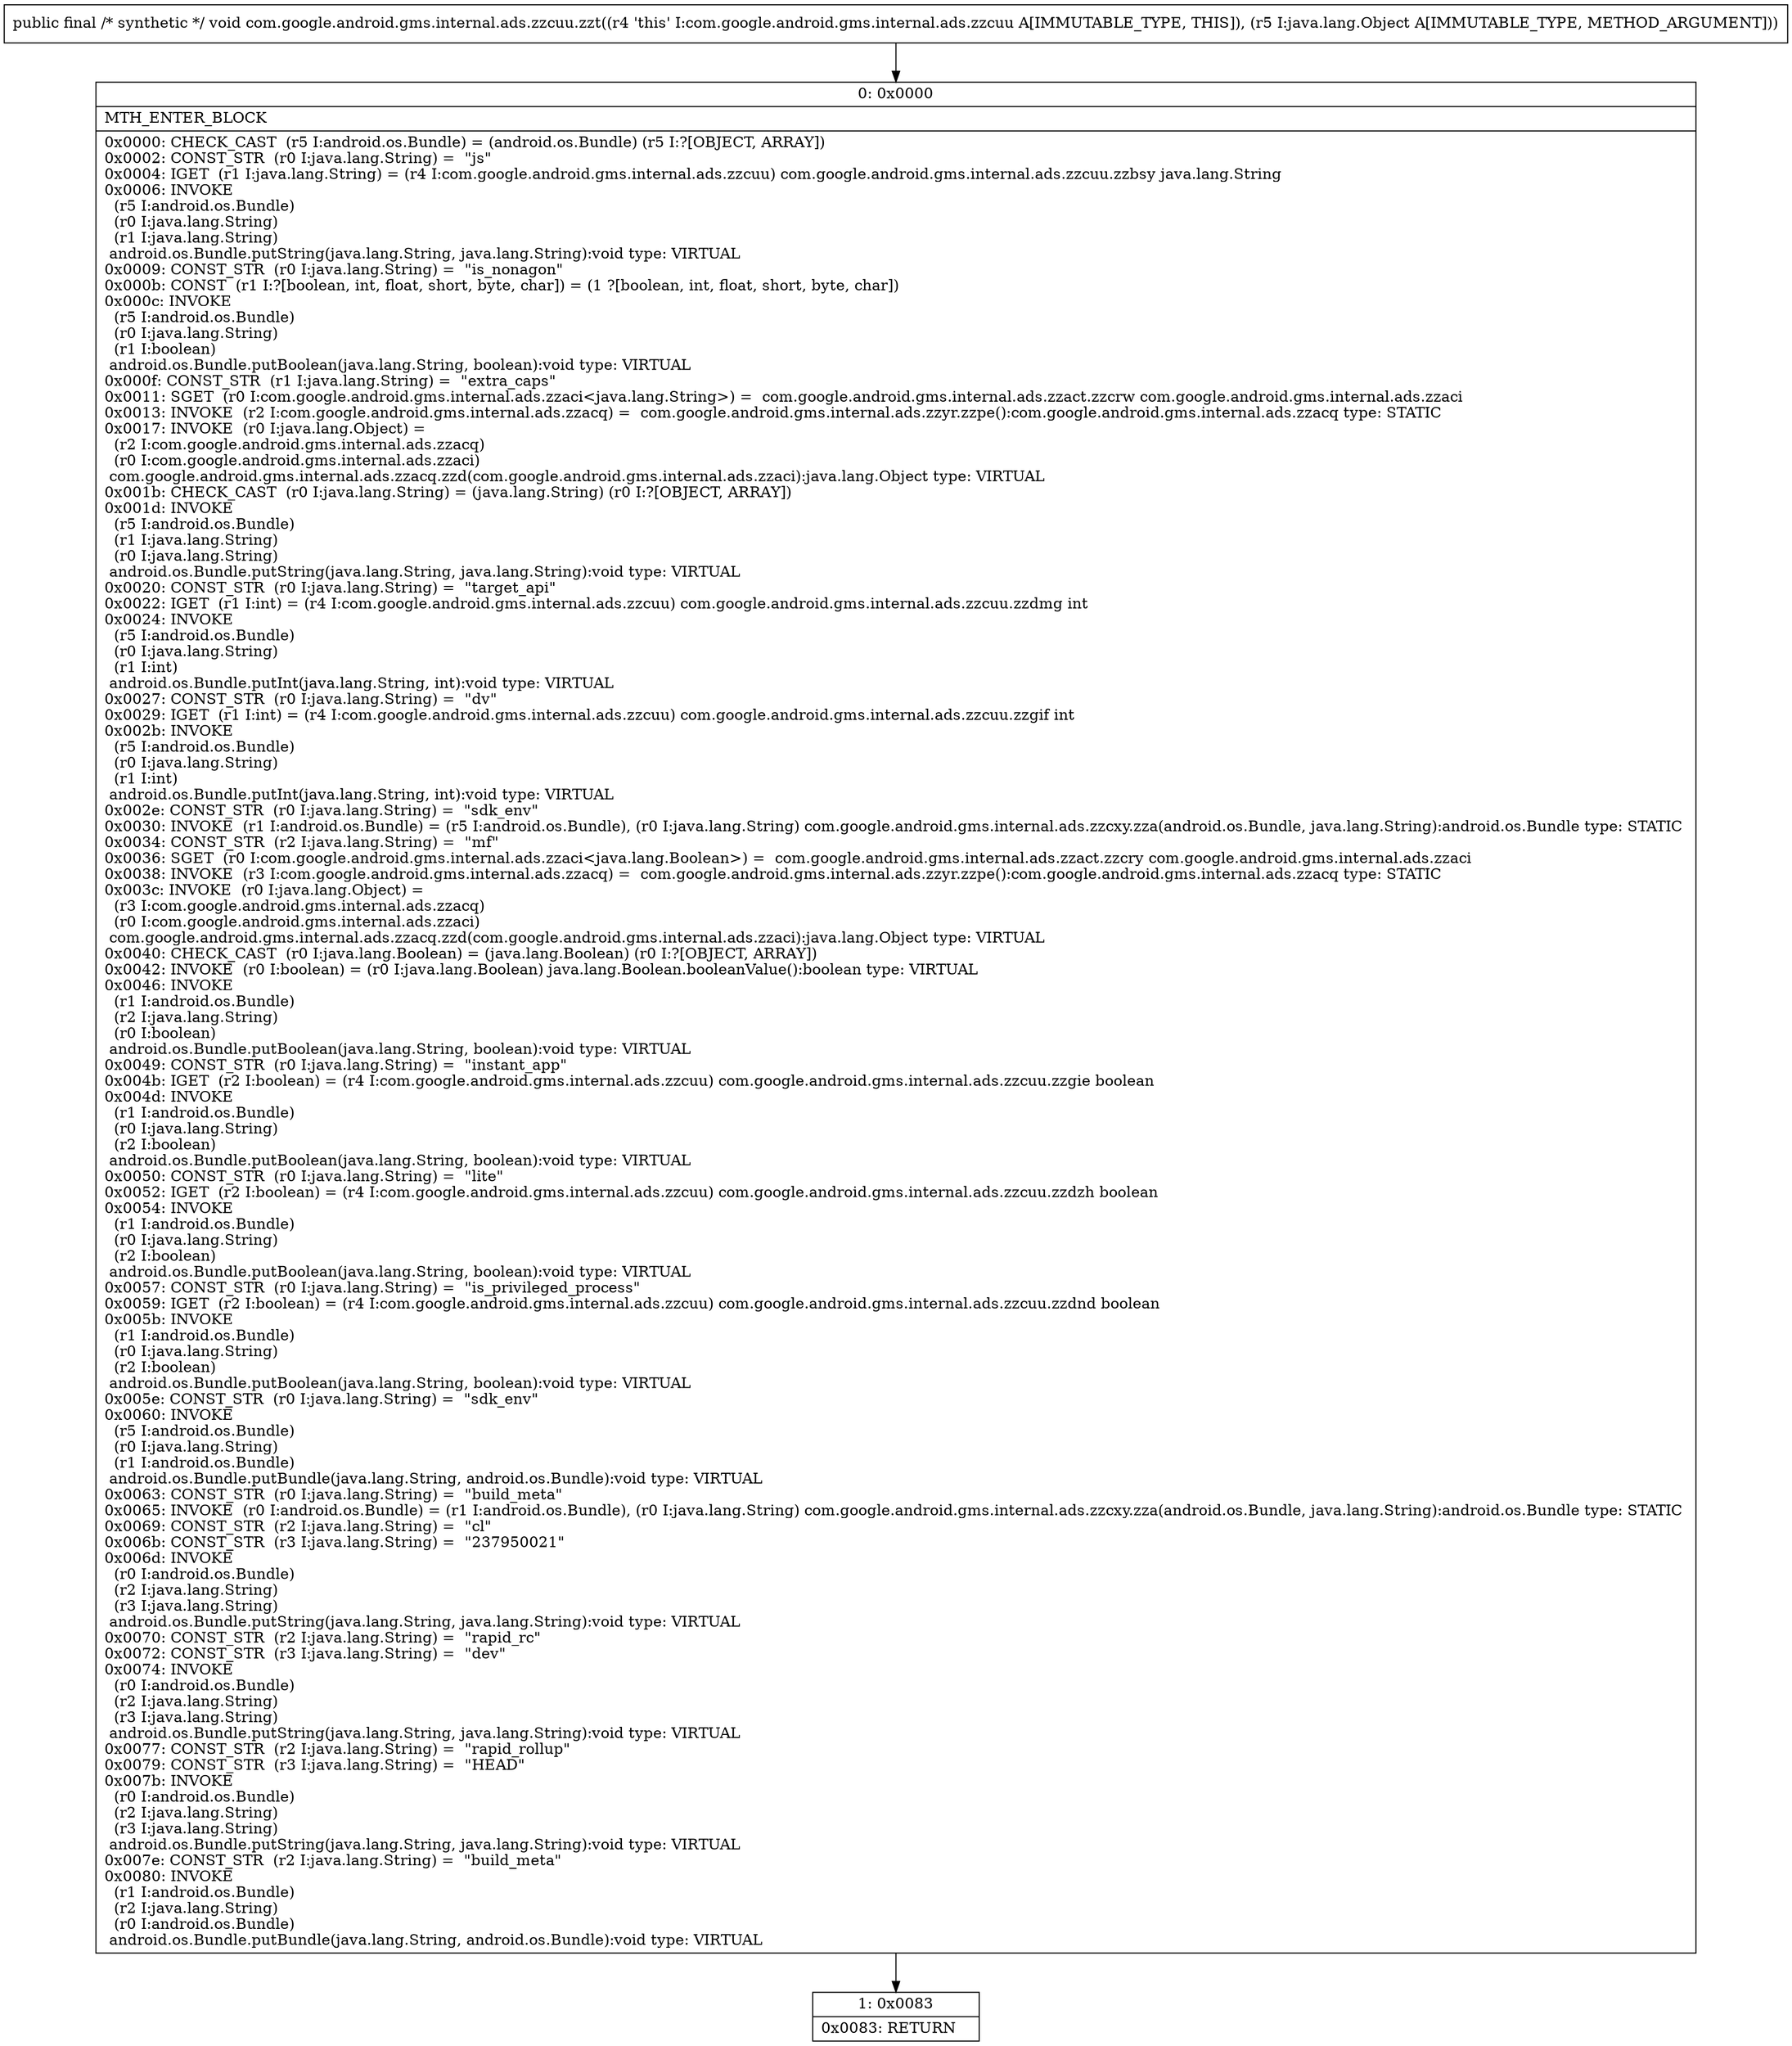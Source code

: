 digraph "CFG forcom.google.android.gms.internal.ads.zzcuu.zzt(Ljava\/lang\/Object;)V" {
Node_0 [shape=record,label="{0\:\ 0x0000|MTH_ENTER_BLOCK\l|0x0000: CHECK_CAST  (r5 I:android.os.Bundle) = (android.os.Bundle) (r5 I:?[OBJECT, ARRAY]) \l0x0002: CONST_STR  (r0 I:java.lang.String) =  \"js\" \l0x0004: IGET  (r1 I:java.lang.String) = (r4 I:com.google.android.gms.internal.ads.zzcuu) com.google.android.gms.internal.ads.zzcuu.zzbsy java.lang.String \l0x0006: INVOKE  \l  (r5 I:android.os.Bundle)\l  (r0 I:java.lang.String)\l  (r1 I:java.lang.String)\l android.os.Bundle.putString(java.lang.String, java.lang.String):void type: VIRTUAL \l0x0009: CONST_STR  (r0 I:java.lang.String) =  \"is_nonagon\" \l0x000b: CONST  (r1 I:?[boolean, int, float, short, byte, char]) = (1 ?[boolean, int, float, short, byte, char]) \l0x000c: INVOKE  \l  (r5 I:android.os.Bundle)\l  (r0 I:java.lang.String)\l  (r1 I:boolean)\l android.os.Bundle.putBoolean(java.lang.String, boolean):void type: VIRTUAL \l0x000f: CONST_STR  (r1 I:java.lang.String) =  \"extra_caps\" \l0x0011: SGET  (r0 I:com.google.android.gms.internal.ads.zzaci\<java.lang.String\>) =  com.google.android.gms.internal.ads.zzact.zzcrw com.google.android.gms.internal.ads.zzaci \l0x0013: INVOKE  (r2 I:com.google.android.gms.internal.ads.zzacq) =  com.google.android.gms.internal.ads.zzyr.zzpe():com.google.android.gms.internal.ads.zzacq type: STATIC \l0x0017: INVOKE  (r0 I:java.lang.Object) = \l  (r2 I:com.google.android.gms.internal.ads.zzacq)\l  (r0 I:com.google.android.gms.internal.ads.zzaci)\l com.google.android.gms.internal.ads.zzacq.zzd(com.google.android.gms.internal.ads.zzaci):java.lang.Object type: VIRTUAL \l0x001b: CHECK_CAST  (r0 I:java.lang.String) = (java.lang.String) (r0 I:?[OBJECT, ARRAY]) \l0x001d: INVOKE  \l  (r5 I:android.os.Bundle)\l  (r1 I:java.lang.String)\l  (r0 I:java.lang.String)\l android.os.Bundle.putString(java.lang.String, java.lang.String):void type: VIRTUAL \l0x0020: CONST_STR  (r0 I:java.lang.String) =  \"target_api\" \l0x0022: IGET  (r1 I:int) = (r4 I:com.google.android.gms.internal.ads.zzcuu) com.google.android.gms.internal.ads.zzcuu.zzdmg int \l0x0024: INVOKE  \l  (r5 I:android.os.Bundle)\l  (r0 I:java.lang.String)\l  (r1 I:int)\l android.os.Bundle.putInt(java.lang.String, int):void type: VIRTUAL \l0x0027: CONST_STR  (r0 I:java.lang.String) =  \"dv\" \l0x0029: IGET  (r1 I:int) = (r4 I:com.google.android.gms.internal.ads.zzcuu) com.google.android.gms.internal.ads.zzcuu.zzgif int \l0x002b: INVOKE  \l  (r5 I:android.os.Bundle)\l  (r0 I:java.lang.String)\l  (r1 I:int)\l android.os.Bundle.putInt(java.lang.String, int):void type: VIRTUAL \l0x002e: CONST_STR  (r0 I:java.lang.String) =  \"sdk_env\" \l0x0030: INVOKE  (r1 I:android.os.Bundle) = (r5 I:android.os.Bundle), (r0 I:java.lang.String) com.google.android.gms.internal.ads.zzcxy.zza(android.os.Bundle, java.lang.String):android.os.Bundle type: STATIC \l0x0034: CONST_STR  (r2 I:java.lang.String) =  \"mf\" \l0x0036: SGET  (r0 I:com.google.android.gms.internal.ads.zzaci\<java.lang.Boolean\>) =  com.google.android.gms.internal.ads.zzact.zzcry com.google.android.gms.internal.ads.zzaci \l0x0038: INVOKE  (r3 I:com.google.android.gms.internal.ads.zzacq) =  com.google.android.gms.internal.ads.zzyr.zzpe():com.google.android.gms.internal.ads.zzacq type: STATIC \l0x003c: INVOKE  (r0 I:java.lang.Object) = \l  (r3 I:com.google.android.gms.internal.ads.zzacq)\l  (r0 I:com.google.android.gms.internal.ads.zzaci)\l com.google.android.gms.internal.ads.zzacq.zzd(com.google.android.gms.internal.ads.zzaci):java.lang.Object type: VIRTUAL \l0x0040: CHECK_CAST  (r0 I:java.lang.Boolean) = (java.lang.Boolean) (r0 I:?[OBJECT, ARRAY]) \l0x0042: INVOKE  (r0 I:boolean) = (r0 I:java.lang.Boolean) java.lang.Boolean.booleanValue():boolean type: VIRTUAL \l0x0046: INVOKE  \l  (r1 I:android.os.Bundle)\l  (r2 I:java.lang.String)\l  (r0 I:boolean)\l android.os.Bundle.putBoolean(java.lang.String, boolean):void type: VIRTUAL \l0x0049: CONST_STR  (r0 I:java.lang.String) =  \"instant_app\" \l0x004b: IGET  (r2 I:boolean) = (r4 I:com.google.android.gms.internal.ads.zzcuu) com.google.android.gms.internal.ads.zzcuu.zzgie boolean \l0x004d: INVOKE  \l  (r1 I:android.os.Bundle)\l  (r0 I:java.lang.String)\l  (r2 I:boolean)\l android.os.Bundle.putBoolean(java.lang.String, boolean):void type: VIRTUAL \l0x0050: CONST_STR  (r0 I:java.lang.String) =  \"lite\" \l0x0052: IGET  (r2 I:boolean) = (r4 I:com.google.android.gms.internal.ads.zzcuu) com.google.android.gms.internal.ads.zzcuu.zzdzh boolean \l0x0054: INVOKE  \l  (r1 I:android.os.Bundle)\l  (r0 I:java.lang.String)\l  (r2 I:boolean)\l android.os.Bundle.putBoolean(java.lang.String, boolean):void type: VIRTUAL \l0x0057: CONST_STR  (r0 I:java.lang.String) =  \"is_privileged_process\" \l0x0059: IGET  (r2 I:boolean) = (r4 I:com.google.android.gms.internal.ads.zzcuu) com.google.android.gms.internal.ads.zzcuu.zzdnd boolean \l0x005b: INVOKE  \l  (r1 I:android.os.Bundle)\l  (r0 I:java.lang.String)\l  (r2 I:boolean)\l android.os.Bundle.putBoolean(java.lang.String, boolean):void type: VIRTUAL \l0x005e: CONST_STR  (r0 I:java.lang.String) =  \"sdk_env\" \l0x0060: INVOKE  \l  (r5 I:android.os.Bundle)\l  (r0 I:java.lang.String)\l  (r1 I:android.os.Bundle)\l android.os.Bundle.putBundle(java.lang.String, android.os.Bundle):void type: VIRTUAL \l0x0063: CONST_STR  (r0 I:java.lang.String) =  \"build_meta\" \l0x0065: INVOKE  (r0 I:android.os.Bundle) = (r1 I:android.os.Bundle), (r0 I:java.lang.String) com.google.android.gms.internal.ads.zzcxy.zza(android.os.Bundle, java.lang.String):android.os.Bundle type: STATIC \l0x0069: CONST_STR  (r2 I:java.lang.String) =  \"cl\" \l0x006b: CONST_STR  (r3 I:java.lang.String) =  \"237950021\" \l0x006d: INVOKE  \l  (r0 I:android.os.Bundle)\l  (r2 I:java.lang.String)\l  (r3 I:java.lang.String)\l android.os.Bundle.putString(java.lang.String, java.lang.String):void type: VIRTUAL \l0x0070: CONST_STR  (r2 I:java.lang.String) =  \"rapid_rc\" \l0x0072: CONST_STR  (r3 I:java.lang.String) =  \"dev\" \l0x0074: INVOKE  \l  (r0 I:android.os.Bundle)\l  (r2 I:java.lang.String)\l  (r3 I:java.lang.String)\l android.os.Bundle.putString(java.lang.String, java.lang.String):void type: VIRTUAL \l0x0077: CONST_STR  (r2 I:java.lang.String) =  \"rapid_rollup\" \l0x0079: CONST_STR  (r3 I:java.lang.String) =  \"HEAD\" \l0x007b: INVOKE  \l  (r0 I:android.os.Bundle)\l  (r2 I:java.lang.String)\l  (r3 I:java.lang.String)\l android.os.Bundle.putString(java.lang.String, java.lang.String):void type: VIRTUAL \l0x007e: CONST_STR  (r2 I:java.lang.String) =  \"build_meta\" \l0x0080: INVOKE  \l  (r1 I:android.os.Bundle)\l  (r2 I:java.lang.String)\l  (r0 I:android.os.Bundle)\l android.os.Bundle.putBundle(java.lang.String, android.os.Bundle):void type: VIRTUAL \l}"];
Node_1 [shape=record,label="{1\:\ 0x0083|0x0083: RETURN   \l}"];
MethodNode[shape=record,label="{public final \/* synthetic *\/ void com.google.android.gms.internal.ads.zzcuu.zzt((r4 'this' I:com.google.android.gms.internal.ads.zzcuu A[IMMUTABLE_TYPE, THIS]), (r5 I:java.lang.Object A[IMMUTABLE_TYPE, METHOD_ARGUMENT])) }"];
MethodNode -> Node_0;
Node_0 -> Node_1;
}


